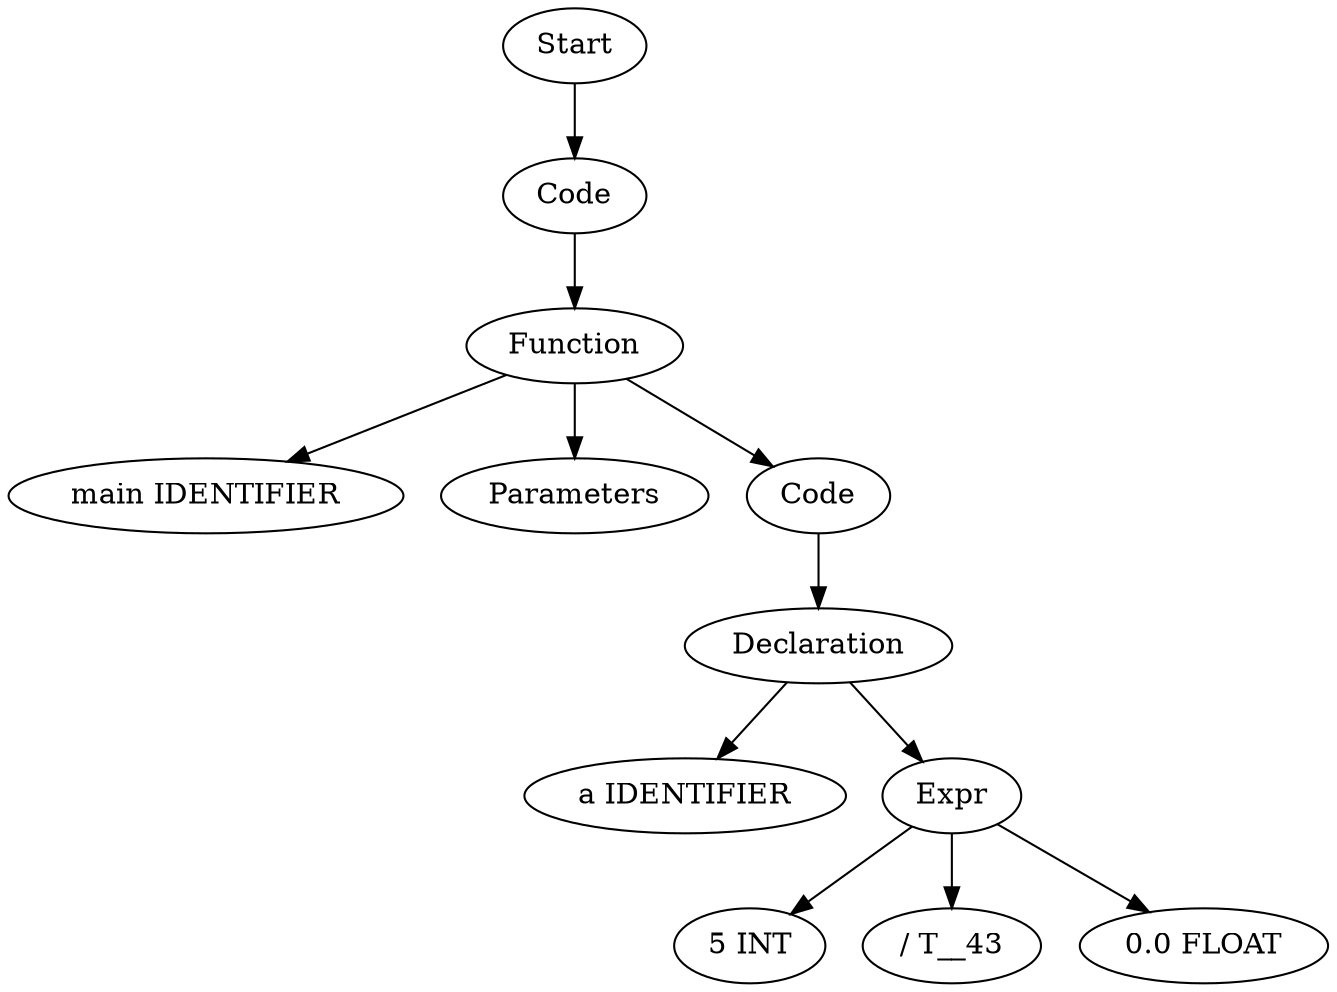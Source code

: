digraph AST {
  "128215914856400" [label="Start"];
  "128215914856400" -> "128215914852992";
  "128215914852992" [label="Code"];
  "128215914852992" -> "128215914853664";
  "128215914853664" [label="Function"];
  "128215914853664" -> "128215914855920";
  "128215914853664" -> "128215914845648";
  "128215914853664" -> "128215914844160";
  "128215914855920" [label="main IDENTIFIER"];
  "128215914845648" [label="Parameters"];
  "128215914844160" [label="Code"];
  "128215914844160" -> "128215914856160";
  "128215914856160" [label="Declaration"];
  "128215914856160" -> "128215914840656";
  "128215914856160" -> "128215914846944";
  "128215914840656" [label="a IDENTIFIER"];
  "128215914846944" [label="Expr"];
  "128215914846944" -> "128215914840896";
  "128215914846944" -> "128215914851744";
  "128215914846944" -> "128215914853088";
  "128215914840896" [label="5 INT"];
  "128215914851744" [label="/ T__43"];
  "128215914853088" [label="0.0 FLOAT"];
}
